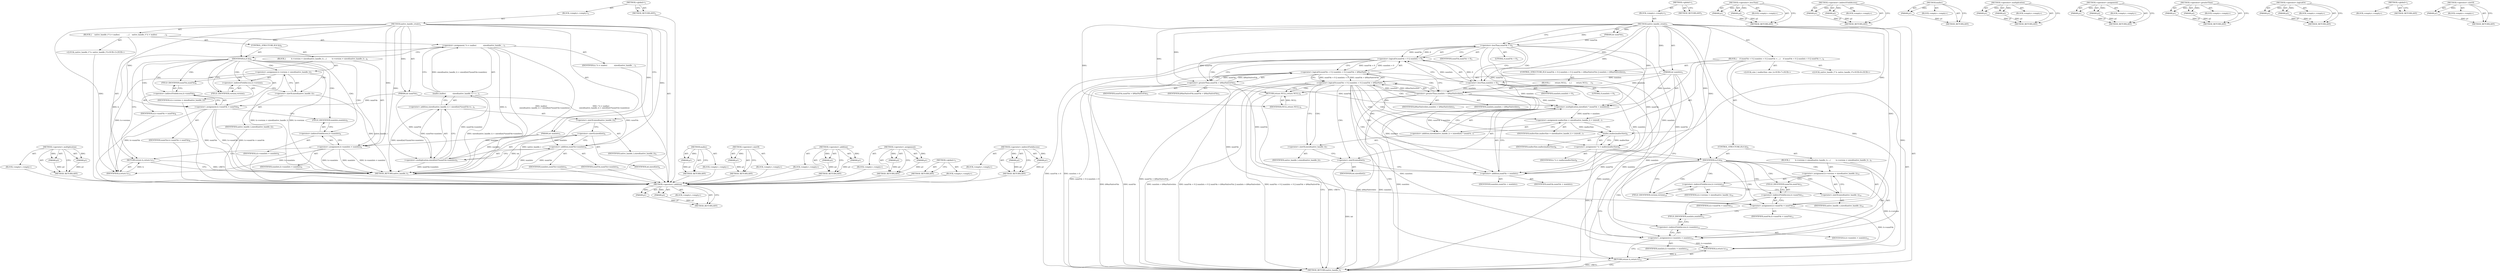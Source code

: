 digraph "&lt;operator&gt;.sizeOf" {
vulnerable_85 [label=<(METHOD,&lt;operator&gt;.multiplication)>];
vulnerable_86 [label=<(PARAM,p1)>];
vulnerable_87 [label=<(PARAM,p2)>];
vulnerable_88 [label=<(BLOCK,&lt;empty&gt;,&lt;empty&gt;)>];
vulnerable_89 [label=<(METHOD_RETURN,ANY)>];
vulnerable_6 [label=<(METHOD,&lt;global&gt;)<SUB>1</SUB>>];
vulnerable_7 [label=<(BLOCK,&lt;empty&gt;,&lt;empty&gt;)<SUB>1</SUB>>];
vulnerable_8 [label=<(METHOD,native_handle_create)<SUB>1</SUB>>];
vulnerable_9 [label=<(PARAM,int numFds)<SUB>1</SUB>>];
vulnerable_10 [label=<(PARAM,int numInts)<SUB>1</SUB>>];
vulnerable_11 [label=<(BLOCK,{
    native_handle_t* h = malloc(
            ...,{
    native_handle_t* h = malloc(
            ...)<SUB>2</SUB>>];
vulnerable_12 [label="<(LOCAL,native_handle_t* h: native_handle_t*)<SUB>3</SUB>>"];
vulnerable_13 [label=<(&lt;operator&gt;.assignment,* h = malloc(
            sizeof(native_handle_...)<SUB>3</SUB>>];
vulnerable_14 [label=<(IDENTIFIER,h,* h = malloc(
            sizeof(native_handle_...)<SUB>3</SUB>>];
vulnerable_15 [label=<(malloc,malloc(
            sizeof(native_handle_t) + s...)<SUB>3</SUB>>];
vulnerable_16 [label=<(&lt;operator&gt;.addition,sizeof(native_handle_t) + sizeof(int)*(numFds+n...)<SUB>4</SUB>>];
vulnerable_17 [label=<(&lt;operator&gt;.sizeOf,sizeof(native_handle_t))<SUB>4</SUB>>];
vulnerable_18 [label=<(IDENTIFIER,native_handle_t,sizeof(native_handle_t))<SUB>4</SUB>>];
vulnerable_19 [label=<(&lt;operator&gt;.multiplication,sizeof(int)*(numFds+numInts))<SUB>4</SUB>>];
vulnerable_20 [label=<(&lt;operator&gt;.sizeOf,sizeof(int))<SUB>4</SUB>>];
vulnerable_21 [label=<(IDENTIFIER,int,sizeof(int))<SUB>4</SUB>>];
vulnerable_22 [label=<(&lt;operator&gt;.addition,numFds+numInts)<SUB>4</SUB>>];
vulnerable_23 [label=<(IDENTIFIER,numFds,numFds+numInts)<SUB>4</SUB>>];
vulnerable_24 [label=<(IDENTIFIER,numInts,numFds+numInts)<SUB>4</SUB>>];
vulnerable_25 [label=<(CONTROL_STRUCTURE,IF,if (h))<SUB>6</SUB>>];
vulnerable_26 [label=<(IDENTIFIER,h,if (h))<SUB>6</SUB>>];
vulnerable_27 [label=<(BLOCK,{
         h-&gt;version = sizeof(native_handle_t)...,{
         h-&gt;version = sizeof(native_handle_t)...)<SUB>6</SUB>>];
vulnerable_28 [label=<(&lt;operator&gt;.assignment,h-&gt;version = sizeof(native_handle_t))<SUB>7</SUB>>];
vulnerable_29 [label=<(&lt;operator&gt;.indirectFieldAccess,h-&gt;version)<SUB>7</SUB>>];
vulnerable_30 [label=<(IDENTIFIER,h,h-&gt;version = sizeof(native_handle_t))<SUB>7</SUB>>];
vulnerable_31 [label=<(FIELD_IDENTIFIER,version,version)<SUB>7</SUB>>];
vulnerable_32 [label=<(&lt;operator&gt;.sizeOf,sizeof(native_handle_t))<SUB>7</SUB>>];
vulnerable_33 [label=<(IDENTIFIER,native_handle_t,sizeof(native_handle_t))<SUB>7</SUB>>];
vulnerable_34 [label=<(&lt;operator&gt;.assignment,h-&gt;numFds = numFds)<SUB>8</SUB>>];
vulnerable_35 [label=<(&lt;operator&gt;.indirectFieldAccess,h-&gt;numFds)<SUB>8</SUB>>];
vulnerable_36 [label=<(IDENTIFIER,h,h-&gt;numFds = numFds)<SUB>8</SUB>>];
vulnerable_37 [label=<(FIELD_IDENTIFIER,numFds,numFds)<SUB>8</SUB>>];
vulnerable_38 [label=<(IDENTIFIER,numFds,h-&gt;numFds = numFds)<SUB>8</SUB>>];
vulnerable_39 [label=<(&lt;operator&gt;.assignment,h-&gt;numInts = numInts)<SUB>9</SUB>>];
vulnerable_40 [label=<(&lt;operator&gt;.indirectFieldAccess,h-&gt;numInts)<SUB>9</SUB>>];
vulnerable_41 [label=<(IDENTIFIER,h,h-&gt;numInts = numInts)<SUB>9</SUB>>];
vulnerable_42 [label=<(FIELD_IDENTIFIER,numInts,numInts)<SUB>9</SUB>>];
vulnerable_43 [label=<(IDENTIFIER,numInts,h-&gt;numInts = numInts)<SUB>9</SUB>>];
vulnerable_44 [label=<(RETURN,return h;,return h;)<SUB>11</SUB>>];
vulnerable_45 [label=<(IDENTIFIER,h,return h;)<SUB>11</SUB>>];
vulnerable_46 [label=<(METHOD_RETURN,native_handle_t)<SUB>1</SUB>>];
vulnerable_48 [label=<(METHOD_RETURN,ANY)<SUB>1</SUB>>];
vulnerable_72 [label=<(METHOD,malloc)>];
vulnerable_73 [label=<(PARAM,p1)>];
vulnerable_74 [label=<(BLOCK,&lt;empty&gt;,&lt;empty&gt;)>];
vulnerable_75 [label=<(METHOD_RETURN,ANY)>];
vulnerable_81 [label=<(METHOD,&lt;operator&gt;.sizeOf)>];
vulnerable_82 [label=<(PARAM,p1)>];
vulnerable_83 [label=<(BLOCK,&lt;empty&gt;,&lt;empty&gt;)>];
vulnerable_84 [label=<(METHOD_RETURN,ANY)>];
vulnerable_76 [label=<(METHOD,&lt;operator&gt;.addition)>];
vulnerable_77 [label=<(PARAM,p1)>];
vulnerable_78 [label=<(PARAM,p2)>];
vulnerable_79 [label=<(BLOCK,&lt;empty&gt;,&lt;empty&gt;)>];
vulnerable_80 [label=<(METHOD_RETURN,ANY)>];
vulnerable_67 [label=<(METHOD,&lt;operator&gt;.assignment)>];
vulnerable_68 [label=<(PARAM,p1)>];
vulnerable_69 [label=<(PARAM,p2)>];
vulnerable_70 [label=<(BLOCK,&lt;empty&gt;,&lt;empty&gt;)>];
vulnerable_71 [label=<(METHOD_RETURN,ANY)>];
vulnerable_61 [label=<(METHOD,&lt;global&gt;)<SUB>1</SUB>>];
vulnerable_62 [label=<(BLOCK,&lt;empty&gt;,&lt;empty&gt;)>];
vulnerable_63 [label=<(METHOD_RETURN,ANY)>];
vulnerable_90 [label=<(METHOD,&lt;operator&gt;.indirectFieldAccess)>];
vulnerable_91 [label=<(PARAM,p1)>];
vulnerable_92 [label=<(PARAM,p2)>];
vulnerable_93 [label=<(BLOCK,&lt;empty&gt;,&lt;empty&gt;)>];
vulnerable_94 [label=<(METHOD_RETURN,ANY)>];
fixed_112 [label=<(METHOD,&lt;operator&gt;.addition)>];
fixed_113 [label=<(PARAM,p1)>];
fixed_114 [label=<(PARAM,p2)>];
fixed_115 [label=<(BLOCK,&lt;empty&gt;,&lt;empty&gt;)>];
fixed_116 [label=<(METHOD_RETURN,ANY)>];
fixed_6 [label=<(METHOD,&lt;global&gt;)<SUB>1</SUB>>];
fixed_7 [label=<(BLOCK,&lt;empty&gt;,&lt;empty&gt;)<SUB>1</SUB>>];
fixed_8 [label=<(METHOD,native_handle_create)<SUB>1</SUB>>];
fixed_9 [label=<(PARAM,int numFds)<SUB>1</SUB>>];
fixed_10 [label=<(PARAM,int numInts)<SUB>1</SUB>>];
fixed_11 [label=<(BLOCK,{
    if (numFds &lt; 0 || numInts &lt; 0 || numFds &gt;...,{
    if (numFds &lt; 0 || numInts &lt; 0 || numFds &gt;...)<SUB>2</SUB>>];
fixed_12 [label=<(CONTROL_STRUCTURE,IF,if (numFds &lt; 0 || numInts &lt; 0 || numFds &gt; kMaxNativeFds || numInts &gt; kMaxNativeInts))<SUB>3</SUB>>];
fixed_13 [label=<(&lt;operator&gt;.logicalOr,numFds &lt; 0 || numInts &lt; 0 || numFds &gt; kMaxNativ...)<SUB>3</SUB>>];
fixed_14 [label=<(&lt;operator&gt;.logicalOr,numFds &lt; 0 || numInts &lt; 0 || numFds &gt; kMaxNativ...)<SUB>3</SUB>>];
fixed_15 [label=<(&lt;operator&gt;.logicalOr,numFds &lt; 0 || numInts &lt; 0)<SUB>3</SUB>>];
fixed_16 [label=<(&lt;operator&gt;.lessThan,numFds &lt; 0)<SUB>3</SUB>>];
fixed_17 [label=<(IDENTIFIER,numFds,numFds &lt; 0)<SUB>3</SUB>>];
fixed_18 [label=<(LITERAL,0,numFds &lt; 0)<SUB>3</SUB>>];
fixed_19 [label=<(&lt;operator&gt;.lessThan,numInts &lt; 0)<SUB>3</SUB>>];
fixed_20 [label=<(IDENTIFIER,numInts,numInts &lt; 0)<SUB>3</SUB>>];
fixed_21 [label=<(LITERAL,0,numInts &lt; 0)<SUB>3</SUB>>];
fixed_22 [label=<(&lt;operator&gt;.greaterThan,numFds &gt; kMaxNativeFds)<SUB>3</SUB>>];
fixed_23 [label=<(IDENTIFIER,numFds,numFds &gt; kMaxNativeFds)<SUB>3</SUB>>];
fixed_24 [label=<(IDENTIFIER,kMaxNativeFds,numFds &gt; kMaxNativeFds)<SUB>3</SUB>>];
fixed_25 [label=<(&lt;operator&gt;.greaterThan,numInts &gt; kMaxNativeInts)<SUB>3</SUB>>];
fixed_26 [label=<(IDENTIFIER,numInts,numInts &gt; kMaxNativeInts)<SUB>3</SUB>>];
fixed_27 [label=<(IDENTIFIER,kMaxNativeInts,numInts &gt; kMaxNativeInts)<SUB>3</SUB>>];
fixed_28 [label=<(BLOCK,{
        return NULL;
    },{
        return NULL;
    })<SUB>3</SUB>>];
fixed_29 [label=<(RETURN,return NULL;,return NULL;)<SUB>4</SUB>>];
fixed_30 [label=<(IDENTIFIER,NULL,return NULL;)<SUB>4</SUB>>];
fixed_31 [label="<(LOCAL,size_t mallocSize: size_t)<SUB>7</SUB>>"];
fixed_32 [label=<(&lt;operator&gt;.assignment,mallocSize = sizeof(native_handle_t) + (sizeof(...)<SUB>7</SUB>>];
fixed_33 [label=<(IDENTIFIER,mallocSize,mallocSize = sizeof(native_handle_t) + (sizeof(...)<SUB>7</SUB>>];
fixed_34 [label=<(&lt;operator&gt;.addition,sizeof(native_handle_t) + (sizeof(int) * (numFd...)<SUB>7</SUB>>];
fixed_35 [label=<(&lt;operator&gt;.sizeOf,sizeof(native_handle_t))<SUB>7</SUB>>];
fixed_36 [label=<(IDENTIFIER,native_handle_t,sizeof(native_handle_t))<SUB>7</SUB>>];
fixed_37 [label=<(&lt;operator&gt;.multiplication,sizeof(int) * (numFds + numInts))<SUB>7</SUB>>];
fixed_38 [label=<(&lt;operator&gt;.sizeOf,sizeof(int))<SUB>7</SUB>>];
fixed_39 [label=<(IDENTIFIER,int,sizeof(int))<SUB>7</SUB>>];
fixed_40 [label=<(&lt;operator&gt;.addition,numFds + numInts)<SUB>7</SUB>>];
fixed_41 [label=<(IDENTIFIER,numFds,numFds + numInts)<SUB>7</SUB>>];
fixed_42 [label=<(IDENTIFIER,numInts,numFds + numInts)<SUB>7</SUB>>];
fixed_43 [label="<(LOCAL,native_handle_t* h: native_handle_t*)<SUB>8</SUB>>"];
fixed_44 [label=<(&lt;operator&gt;.assignment,* h = malloc(mallocSize))<SUB>8</SUB>>];
fixed_45 [label=<(IDENTIFIER,h,* h = malloc(mallocSize))<SUB>8</SUB>>];
fixed_46 [label=<(malloc,malloc(mallocSize))<SUB>8</SUB>>];
fixed_47 [label=<(IDENTIFIER,mallocSize,malloc(mallocSize))<SUB>8</SUB>>];
fixed_48 [label=<(CONTROL_STRUCTURE,IF,if (h))<SUB>9</SUB>>];
fixed_49 [label=<(IDENTIFIER,h,if (h))<SUB>9</SUB>>];
fixed_50 [label=<(BLOCK,{
         h-&gt;version = sizeof(native_handle_t)...,{
         h-&gt;version = sizeof(native_handle_t)...)<SUB>9</SUB>>];
fixed_51 [label=<(&lt;operator&gt;.assignment,h-&gt;version = sizeof(native_handle_t))<SUB>10</SUB>>];
fixed_52 [label=<(&lt;operator&gt;.indirectFieldAccess,h-&gt;version)<SUB>10</SUB>>];
fixed_53 [label=<(IDENTIFIER,h,h-&gt;version = sizeof(native_handle_t))<SUB>10</SUB>>];
fixed_54 [label=<(FIELD_IDENTIFIER,version,version)<SUB>10</SUB>>];
fixed_55 [label=<(&lt;operator&gt;.sizeOf,sizeof(native_handle_t))<SUB>10</SUB>>];
fixed_56 [label=<(IDENTIFIER,native_handle_t,sizeof(native_handle_t))<SUB>10</SUB>>];
fixed_57 [label=<(&lt;operator&gt;.assignment,h-&gt;numFds = numFds)<SUB>11</SUB>>];
fixed_58 [label=<(&lt;operator&gt;.indirectFieldAccess,h-&gt;numFds)<SUB>11</SUB>>];
fixed_59 [label=<(IDENTIFIER,h,h-&gt;numFds = numFds)<SUB>11</SUB>>];
fixed_60 [label=<(FIELD_IDENTIFIER,numFds,numFds)<SUB>11</SUB>>];
fixed_61 [label=<(IDENTIFIER,numFds,h-&gt;numFds = numFds)<SUB>11</SUB>>];
fixed_62 [label=<(&lt;operator&gt;.assignment,h-&gt;numInts = numInts)<SUB>12</SUB>>];
fixed_63 [label=<(&lt;operator&gt;.indirectFieldAccess,h-&gt;numInts)<SUB>12</SUB>>];
fixed_64 [label=<(IDENTIFIER,h,h-&gt;numInts = numInts)<SUB>12</SUB>>];
fixed_65 [label=<(FIELD_IDENTIFIER,numInts,numInts)<SUB>12</SUB>>];
fixed_66 [label=<(IDENTIFIER,numInts,h-&gt;numInts = numInts)<SUB>12</SUB>>];
fixed_67 [label=<(RETURN,return h;,return h;)<SUB>14</SUB>>];
fixed_68 [label=<(IDENTIFIER,h,return h;)<SUB>14</SUB>>];
fixed_69 [label=<(METHOD_RETURN,native_handle_t)<SUB>1</SUB>>];
fixed_71 [label=<(METHOD_RETURN,ANY)<SUB>1</SUB>>];
fixed_97 [label=<(METHOD,&lt;operator&gt;.lessThan)>];
fixed_98 [label=<(PARAM,p1)>];
fixed_99 [label=<(PARAM,p2)>];
fixed_100 [label=<(BLOCK,&lt;empty&gt;,&lt;empty&gt;)>];
fixed_101 [label=<(METHOD_RETURN,ANY)>];
fixed_130 [label=<(METHOD,&lt;operator&gt;.indirectFieldAccess)>];
fixed_131 [label=<(PARAM,p1)>];
fixed_132 [label=<(PARAM,p2)>];
fixed_133 [label=<(BLOCK,&lt;empty&gt;,&lt;empty&gt;)>];
fixed_134 [label=<(METHOD_RETURN,ANY)>];
fixed_126 [label=<(METHOD,malloc)>];
fixed_127 [label=<(PARAM,p1)>];
fixed_128 [label=<(BLOCK,&lt;empty&gt;,&lt;empty&gt;)>];
fixed_129 [label=<(METHOD_RETURN,ANY)>];
fixed_121 [label=<(METHOD,&lt;operator&gt;.multiplication)>];
fixed_122 [label=<(PARAM,p1)>];
fixed_123 [label=<(PARAM,p2)>];
fixed_124 [label=<(BLOCK,&lt;empty&gt;,&lt;empty&gt;)>];
fixed_125 [label=<(METHOD_RETURN,ANY)>];
fixed_107 [label=<(METHOD,&lt;operator&gt;.assignment)>];
fixed_108 [label=<(PARAM,p1)>];
fixed_109 [label=<(PARAM,p2)>];
fixed_110 [label=<(BLOCK,&lt;empty&gt;,&lt;empty&gt;)>];
fixed_111 [label=<(METHOD_RETURN,ANY)>];
fixed_102 [label=<(METHOD,&lt;operator&gt;.greaterThan)>];
fixed_103 [label=<(PARAM,p1)>];
fixed_104 [label=<(PARAM,p2)>];
fixed_105 [label=<(BLOCK,&lt;empty&gt;,&lt;empty&gt;)>];
fixed_106 [label=<(METHOD_RETURN,ANY)>];
fixed_92 [label=<(METHOD,&lt;operator&gt;.logicalOr)>];
fixed_93 [label=<(PARAM,p1)>];
fixed_94 [label=<(PARAM,p2)>];
fixed_95 [label=<(BLOCK,&lt;empty&gt;,&lt;empty&gt;)>];
fixed_96 [label=<(METHOD_RETURN,ANY)>];
fixed_86 [label=<(METHOD,&lt;global&gt;)<SUB>1</SUB>>];
fixed_87 [label=<(BLOCK,&lt;empty&gt;,&lt;empty&gt;)>];
fixed_88 [label=<(METHOD_RETURN,ANY)>];
fixed_117 [label=<(METHOD,&lt;operator&gt;.sizeOf)>];
fixed_118 [label=<(PARAM,p1)>];
fixed_119 [label=<(BLOCK,&lt;empty&gt;,&lt;empty&gt;)>];
fixed_120 [label=<(METHOD_RETURN,ANY)>];
vulnerable_85 -> vulnerable_86  [key=0, label="AST: "];
vulnerable_85 -> vulnerable_86  [key=1, label="DDG: "];
vulnerable_85 -> vulnerable_88  [key=0, label="AST: "];
vulnerable_85 -> vulnerable_87  [key=0, label="AST: "];
vulnerable_85 -> vulnerable_87  [key=1, label="DDG: "];
vulnerable_85 -> vulnerable_89  [key=0, label="AST: "];
vulnerable_85 -> vulnerable_89  [key=1, label="CFG: "];
vulnerable_86 -> vulnerable_89  [key=0, label="DDG: p1"];
vulnerable_87 -> vulnerable_89  [key=0, label="DDG: p2"];
vulnerable_88 -> fixed_112  [key=0];
vulnerable_89 -> fixed_112  [key=0];
vulnerable_6 -> vulnerable_7  [key=0, label="AST: "];
vulnerable_6 -> vulnerable_48  [key=0, label="AST: "];
vulnerable_6 -> vulnerable_48  [key=1, label="CFG: "];
vulnerable_7 -> vulnerable_8  [key=0, label="AST: "];
vulnerable_8 -> vulnerable_9  [key=0, label="AST: "];
vulnerable_8 -> vulnerable_9  [key=1, label="DDG: "];
vulnerable_8 -> vulnerable_10  [key=0, label="AST: "];
vulnerable_8 -> vulnerable_10  [key=1, label="DDG: "];
vulnerable_8 -> vulnerable_11  [key=0, label="AST: "];
vulnerable_8 -> vulnerable_46  [key=0, label="AST: "];
vulnerable_8 -> vulnerable_17  [key=0, label="CFG: "];
vulnerable_8 -> vulnerable_26  [key=0, label="DDG: "];
vulnerable_8 -> vulnerable_45  [key=0, label="DDG: "];
vulnerable_8 -> vulnerable_34  [key=0, label="DDG: "];
vulnerable_8 -> vulnerable_39  [key=0, label="DDG: "];
vulnerable_8 -> vulnerable_19  [key=0, label="DDG: "];
vulnerable_8 -> vulnerable_22  [key=0, label="DDG: "];
vulnerable_9 -> vulnerable_34  [key=0, label="DDG: numFds"];
vulnerable_9 -> vulnerable_19  [key=0, label="DDG: numFds"];
vulnerable_9 -> vulnerable_22  [key=0, label="DDG: numFds"];
vulnerable_10 -> vulnerable_39  [key=0, label="DDG: numInts"];
vulnerable_10 -> vulnerable_19  [key=0, label="DDG: numInts"];
vulnerable_10 -> vulnerable_22  [key=0, label="DDG: numInts"];
vulnerable_11 -> vulnerable_12  [key=0, label="AST: "];
vulnerable_11 -> vulnerable_13  [key=0, label="AST: "];
vulnerable_11 -> vulnerable_25  [key=0, label="AST: "];
vulnerable_11 -> vulnerable_44  [key=0, label="AST: "];
vulnerable_12 -> fixed_112  [key=0];
vulnerable_13 -> vulnerable_14  [key=0, label="AST: "];
vulnerable_13 -> vulnerable_15  [key=0, label="AST: "];
vulnerable_13 -> vulnerable_26  [key=0, label="CFG: "];
vulnerable_13 -> vulnerable_46  [key=0, label="DDG: h"];
vulnerable_13 -> vulnerable_46  [key=1, label="DDG: malloc(
            sizeof(native_handle_t) + sizeof(int)*(numFds+numInts))"];
vulnerable_13 -> vulnerable_46  [key=2, label="DDG: * h = malloc(
            sizeof(native_handle_t) + sizeof(int)*(numFds+numInts))"];
vulnerable_13 -> vulnerable_45  [key=0, label="DDG: h"];
vulnerable_14 -> fixed_112  [key=0];
vulnerable_15 -> vulnerable_16  [key=0, label="AST: "];
vulnerable_15 -> vulnerable_13  [key=0, label="CFG: "];
vulnerable_15 -> vulnerable_13  [key=1, label="DDG: sizeof(native_handle_t) + sizeof(int)*(numFds+numInts)"];
vulnerable_15 -> vulnerable_46  [key=0, label="DDG: sizeof(native_handle_t) + sizeof(int)*(numFds+numInts)"];
vulnerable_16 -> vulnerable_17  [key=0, label="AST: "];
vulnerable_16 -> vulnerable_19  [key=0, label="AST: "];
vulnerable_16 -> vulnerable_15  [key=0, label="CFG: "];
vulnerable_16 -> vulnerable_46  [key=0, label="DDG: sizeof(int)*(numFds+numInts)"];
vulnerable_17 -> vulnerable_18  [key=0, label="AST: "];
vulnerable_17 -> vulnerable_20  [key=0, label="CFG: "];
vulnerable_17 -> vulnerable_46  [key=0, label="DDG: native_handle_t"];
vulnerable_18 -> fixed_112  [key=0];
vulnerable_19 -> vulnerable_20  [key=0, label="AST: "];
vulnerable_19 -> vulnerable_22  [key=0, label="AST: "];
vulnerable_19 -> vulnerable_16  [key=0, label="CFG: "];
vulnerable_19 -> vulnerable_16  [key=1, label="DDG: numFds+numInts"];
vulnerable_19 -> vulnerable_46  [key=0, label="DDG: numFds+numInts"];
vulnerable_19 -> vulnerable_15  [key=0, label="DDG: numFds+numInts"];
vulnerable_20 -> vulnerable_21  [key=0, label="AST: "];
vulnerable_20 -> vulnerable_22  [key=0, label="CFG: "];
vulnerable_20 -> vulnerable_46  [key=0, label="DDG: int"];
vulnerable_21 -> fixed_112  [key=0];
vulnerable_22 -> vulnerable_23  [key=0, label="AST: "];
vulnerable_22 -> vulnerable_24  [key=0, label="AST: "];
vulnerable_22 -> vulnerable_19  [key=0, label="CFG: "];
vulnerable_22 -> vulnerable_46  [key=0, label="DDG: numFds"];
vulnerable_22 -> vulnerable_46  [key=1, label="DDG: numInts"];
vulnerable_23 -> fixed_112  [key=0];
vulnerable_24 -> fixed_112  [key=0];
vulnerable_25 -> vulnerable_26  [key=0, label="AST: "];
vulnerable_25 -> vulnerable_27  [key=0, label="AST: "];
vulnerable_26 -> vulnerable_31  [key=0, label="CFG: "];
vulnerable_26 -> vulnerable_31  [key=1, label="CDG: "];
vulnerable_26 -> vulnerable_44  [key=0, label="CFG: "];
vulnerable_26 -> vulnerable_40  [key=0, label="CDG: "];
vulnerable_26 -> vulnerable_29  [key=0, label="CDG: "];
vulnerable_26 -> vulnerable_34  [key=0, label="CDG: "];
vulnerable_26 -> vulnerable_32  [key=0, label="CDG: "];
vulnerable_26 -> vulnerable_42  [key=0, label="CDG: "];
vulnerable_26 -> vulnerable_28  [key=0, label="CDG: "];
vulnerable_26 -> vulnerable_35  [key=0, label="CDG: "];
vulnerable_26 -> vulnerable_37  [key=0, label="CDG: "];
vulnerable_26 -> vulnerable_39  [key=0, label="CDG: "];
vulnerable_27 -> vulnerable_28  [key=0, label="AST: "];
vulnerable_27 -> vulnerable_34  [key=0, label="AST: "];
vulnerable_27 -> vulnerable_39  [key=0, label="AST: "];
vulnerable_28 -> vulnerable_29  [key=0, label="AST: "];
vulnerable_28 -> vulnerable_32  [key=0, label="AST: "];
vulnerable_28 -> vulnerable_37  [key=0, label="CFG: "];
vulnerable_28 -> vulnerable_46  [key=0, label="DDG: h-&gt;version"];
vulnerable_28 -> vulnerable_46  [key=1, label="DDG: h-&gt;version = sizeof(native_handle_t)"];
vulnerable_28 -> vulnerable_45  [key=0, label="DDG: h-&gt;version"];
vulnerable_29 -> vulnerable_30  [key=0, label="AST: "];
vulnerable_29 -> vulnerable_31  [key=0, label="AST: "];
vulnerable_29 -> vulnerable_32  [key=0, label="CFG: "];
vulnerable_30 -> fixed_112  [key=0];
vulnerable_31 -> vulnerable_29  [key=0, label="CFG: "];
vulnerable_32 -> vulnerable_33  [key=0, label="AST: "];
vulnerable_32 -> vulnerable_28  [key=0, label="CFG: "];
vulnerable_32 -> vulnerable_46  [key=0, label="DDG: native_handle_t"];
vulnerable_33 -> fixed_112  [key=0];
vulnerable_34 -> vulnerable_35  [key=0, label="AST: "];
vulnerable_34 -> vulnerable_38  [key=0, label="AST: "];
vulnerable_34 -> vulnerable_42  [key=0, label="CFG: "];
vulnerable_34 -> vulnerable_46  [key=0, label="DDG: h-&gt;numFds"];
vulnerable_34 -> vulnerable_46  [key=1, label="DDG: numFds"];
vulnerable_34 -> vulnerable_46  [key=2, label="DDG: h-&gt;numFds = numFds"];
vulnerable_34 -> vulnerable_45  [key=0, label="DDG: h-&gt;numFds"];
vulnerable_35 -> vulnerable_36  [key=0, label="AST: "];
vulnerable_35 -> vulnerable_37  [key=0, label="AST: "];
vulnerable_35 -> vulnerable_34  [key=0, label="CFG: "];
vulnerable_36 -> fixed_112  [key=0];
vulnerable_37 -> vulnerable_35  [key=0, label="CFG: "];
vulnerable_38 -> fixed_112  [key=0];
vulnerable_39 -> vulnerable_40  [key=0, label="AST: "];
vulnerable_39 -> vulnerable_43  [key=0, label="AST: "];
vulnerable_39 -> vulnerable_44  [key=0, label="CFG: "];
vulnerable_39 -> vulnerable_46  [key=0, label="DDG: h-&gt;numInts"];
vulnerable_39 -> vulnerable_46  [key=1, label="DDG: numInts"];
vulnerable_39 -> vulnerable_46  [key=2, label="DDG: h-&gt;numInts = numInts"];
vulnerable_39 -> vulnerable_45  [key=0, label="DDG: h-&gt;numInts"];
vulnerable_40 -> vulnerable_41  [key=0, label="AST: "];
vulnerable_40 -> vulnerable_42  [key=0, label="AST: "];
vulnerable_40 -> vulnerable_39  [key=0, label="CFG: "];
vulnerable_41 -> fixed_112  [key=0];
vulnerable_42 -> vulnerable_40  [key=0, label="CFG: "];
vulnerable_43 -> fixed_112  [key=0];
vulnerable_44 -> vulnerable_45  [key=0, label="AST: "];
vulnerable_44 -> vulnerable_46  [key=0, label="CFG: "];
vulnerable_44 -> vulnerable_46  [key=1, label="DDG: &lt;RET&gt;"];
vulnerable_45 -> vulnerable_44  [key=0, label="DDG: h"];
vulnerable_46 -> fixed_112  [key=0];
vulnerable_48 -> fixed_112  [key=0];
vulnerable_72 -> vulnerable_73  [key=0, label="AST: "];
vulnerable_72 -> vulnerable_73  [key=1, label="DDG: "];
vulnerable_72 -> vulnerable_74  [key=0, label="AST: "];
vulnerable_72 -> vulnerable_75  [key=0, label="AST: "];
vulnerable_72 -> vulnerable_75  [key=1, label="CFG: "];
vulnerable_73 -> vulnerable_75  [key=0, label="DDG: p1"];
vulnerable_74 -> fixed_112  [key=0];
vulnerable_75 -> fixed_112  [key=0];
vulnerable_81 -> vulnerable_82  [key=0, label="AST: "];
vulnerable_81 -> vulnerable_82  [key=1, label="DDG: "];
vulnerable_81 -> vulnerable_83  [key=0, label="AST: "];
vulnerable_81 -> vulnerable_84  [key=0, label="AST: "];
vulnerable_81 -> vulnerable_84  [key=1, label="CFG: "];
vulnerable_82 -> vulnerable_84  [key=0, label="DDG: p1"];
vulnerable_83 -> fixed_112  [key=0];
vulnerable_84 -> fixed_112  [key=0];
vulnerable_76 -> vulnerable_77  [key=0, label="AST: "];
vulnerable_76 -> vulnerable_77  [key=1, label="DDG: "];
vulnerable_76 -> vulnerable_79  [key=0, label="AST: "];
vulnerable_76 -> vulnerable_78  [key=0, label="AST: "];
vulnerable_76 -> vulnerable_78  [key=1, label="DDG: "];
vulnerable_76 -> vulnerable_80  [key=0, label="AST: "];
vulnerable_76 -> vulnerable_80  [key=1, label="CFG: "];
vulnerable_77 -> vulnerable_80  [key=0, label="DDG: p1"];
vulnerable_78 -> vulnerable_80  [key=0, label="DDG: p2"];
vulnerable_79 -> fixed_112  [key=0];
vulnerable_80 -> fixed_112  [key=0];
vulnerable_67 -> vulnerable_68  [key=0, label="AST: "];
vulnerable_67 -> vulnerable_68  [key=1, label="DDG: "];
vulnerable_67 -> vulnerable_70  [key=0, label="AST: "];
vulnerable_67 -> vulnerable_69  [key=0, label="AST: "];
vulnerable_67 -> vulnerable_69  [key=1, label="DDG: "];
vulnerable_67 -> vulnerable_71  [key=0, label="AST: "];
vulnerable_67 -> vulnerable_71  [key=1, label="CFG: "];
vulnerable_68 -> vulnerable_71  [key=0, label="DDG: p1"];
vulnerable_69 -> vulnerable_71  [key=0, label="DDG: p2"];
vulnerable_70 -> fixed_112  [key=0];
vulnerable_71 -> fixed_112  [key=0];
vulnerable_61 -> vulnerable_62  [key=0, label="AST: "];
vulnerable_61 -> vulnerable_63  [key=0, label="AST: "];
vulnerable_61 -> vulnerable_63  [key=1, label="CFG: "];
vulnerable_62 -> fixed_112  [key=0];
vulnerable_63 -> fixed_112  [key=0];
vulnerable_90 -> vulnerable_91  [key=0, label="AST: "];
vulnerable_90 -> vulnerable_91  [key=1, label="DDG: "];
vulnerable_90 -> vulnerable_93  [key=0, label="AST: "];
vulnerable_90 -> vulnerable_92  [key=0, label="AST: "];
vulnerable_90 -> vulnerable_92  [key=1, label="DDG: "];
vulnerable_90 -> vulnerable_94  [key=0, label="AST: "];
vulnerable_90 -> vulnerable_94  [key=1, label="CFG: "];
vulnerable_91 -> vulnerable_94  [key=0, label="DDG: p1"];
vulnerable_92 -> vulnerable_94  [key=0, label="DDG: p2"];
vulnerable_93 -> fixed_112  [key=0];
vulnerable_94 -> fixed_112  [key=0];
fixed_112 -> fixed_113  [key=0, label="AST: "];
fixed_112 -> fixed_113  [key=1, label="DDG: "];
fixed_112 -> fixed_115  [key=0, label="AST: "];
fixed_112 -> fixed_114  [key=0, label="AST: "];
fixed_112 -> fixed_114  [key=1, label="DDG: "];
fixed_112 -> fixed_116  [key=0, label="AST: "];
fixed_112 -> fixed_116  [key=1, label="CFG: "];
fixed_113 -> fixed_116  [key=0, label="DDG: p1"];
fixed_114 -> fixed_116  [key=0, label="DDG: p2"];
fixed_6 -> fixed_7  [key=0, label="AST: "];
fixed_6 -> fixed_71  [key=0, label="AST: "];
fixed_6 -> fixed_71  [key=1, label="CFG: "];
fixed_7 -> fixed_8  [key=0, label="AST: "];
fixed_8 -> fixed_9  [key=0, label="AST: "];
fixed_8 -> fixed_9  [key=1, label="DDG: "];
fixed_8 -> fixed_10  [key=0, label="AST: "];
fixed_8 -> fixed_10  [key=1, label="DDG: "];
fixed_8 -> fixed_11  [key=0, label="AST: "];
fixed_8 -> fixed_69  [key=0, label="AST: "];
fixed_8 -> fixed_16  [key=0, label="CFG: "];
fixed_8 -> fixed_16  [key=1, label="DDG: "];
fixed_8 -> fixed_49  [key=0, label="DDG: "];
fixed_8 -> fixed_68  [key=0, label="DDG: "];
fixed_8 -> fixed_29  [key=0, label="DDG: "];
fixed_8 -> fixed_46  [key=0, label="DDG: "];
fixed_8 -> fixed_57  [key=0, label="DDG: "];
fixed_8 -> fixed_62  [key=0, label="DDG: "];
fixed_8 -> fixed_25  [key=0, label="DDG: "];
fixed_8 -> fixed_30  [key=0, label="DDG: "];
fixed_8 -> fixed_37  [key=0, label="DDG: "];
fixed_8 -> fixed_22  [key=0, label="DDG: "];
fixed_8 -> fixed_40  [key=0, label="DDG: "];
fixed_8 -> fixed_19  [key=0, label="DDG: "];
fixed_9 -> fixed_16  [key=0, label="DDG: numFds"];
fixed_10 -> fixed_69  [key=0, label="DDG: numInts"];
fixed_10 -> fixed_62  [key=0, label="DDG: numInts"];
fixed_10 -> fixed_25  [key=0, label="DDG: numInts"];
fixed_10 -> fixed_37  [key=0, label="DDG: numInts"];
fixed_10 -> fixed_40  [key=0, label="DDG: numInts"];
fixed_10 -> fixed_19  [key=0, label="DDG: numInts"];
fixed_11 -> fixed_12  [key=0, label="AST: "];
fixed_11 -> fixed_31  [key=0, label="AST: "];
fixed_11 -> fixed_32  [key=0, label="AST: "];
fixed_11 -> fixed_43  [key=0, label="AST: "];
fixed_11 -> fixed_44  [key=0, label="AST: "];
fixed_11 -> fixed_48  [key=0, label="AST: "];
fixed_11 -> fixed_67  [key=0, label="AST: "];
fixed_12 -> fixed_13  [key=0, label="AST: "];
fixed_12 -> fixed_28  [key=0, label="AST: "];
fixed_13 -> fixed_14  [key=0, label="AST: "];
fixed_13 -> fixed_25  [key=0, label="AST: "];
fixed_13 -> fixed_29  [key=0, label="CFG: "];
fixed_13 -> fixed_29  [key=1, label="CDG: "];
fixed_13 -> fixed_35  [key=0, label="CFG: "];
fixed_13 -> fixed_35  [key=1, label="CDG: "];
fixed_13 -> fixed_69  [key=0, label="DDG: numFds &lt; 0 || numInts &lt; 0 || numFds &gt; kMaxNativeFds"];
fixed_13 -> fixed_69  [key=1, label="DDG: numInts &gt; kMaxNativeInts"];
fixed_13 -> fixed_69  [key=2, label="DDG: numFds &lt; 0 || numInts &lt; 0 || numFds &gt; kMaxNativeFds || numInts &gt; kMaxNativeInts"];
fixed_13 -> fixed_34  [key=0, label="CDG: "];
fixed_13 -> fixed_32  [key=0, label="CDG: "];
fixed_13 -> fixed_49  [key=0, label="CDG: "];
fixed_13 -> fixed_37  [key=0, label="CDG: "];
fixed_13 -> fixed_46  [key=0, label="CDG: "];
fixed_13 -> fixed_38  [key=0, label="CDG: "];
fixed_13 -> fixed_67  [key=0, label="CDG: "];
fixed_13 -> fixed_40  [key=0, label="CDG: "];
fixed_13 -> fixed_44  [key=0, label="CDG: "];
fixed_14 -> fixed_15  [key=0, label="AST: "];
fixed_14 -> fixed_22  [key=0, label="AST: "];
fixed_14 -> fixed_13  [key=0, label="CFG: "];
fixed_14 -> fixed_13  [key=1, label="DDG: numFds &lt; 0 || numInts &lt; 0"];
fixed_14 -> fixed_13  [key=2, label="DDG: numFds &gt; kMaxNativeFds"];
fixed_14 -> fixed_25  [key=0, label="CFG: "];
fixed_14 -> fixed_25  [key=1, label="CDG: "];
fixed_14 -> fixed_69  [key=0, label="DDG: numFds &lt; 0 || numInts &lt; 0"];
fixed_14 -> fixed_69  [key=1, label="DDG: numFds &gt; kMaxNativeFds"];
fixed_15 -> fixed_16  [key=0, label="AST: "];
fixed_15 -> fixed_19  [key=0, label="AST: "];
fixed_15 -> fixed_14  [key=0, label="CFG: "];
fixed_15 -> fixed_14  [key=1, label="DDG: numFds &lt; 0"];
fixed_15 -> fixed_14  [key=2, label="DDG: numInts &lt; 0"];
fixed_15 -> fixed_22  [key=0, label="CFG: "];
fixed_15 -> fixed_22  [key=1, label="CDG: "];
fixed_15 -> fixed_69  [key=0, label="DDG: numFds &lt; 0"];
fixed_15 -> fixed_69  [key=1, label="DDG: numInts &lt; 0"];
fixed_16 -> fixed_17  [key=0, label="AST: "];
fixed_16 -> fixed_18  [key=0, label="AST: "];
fixed_16 -> fixed_15  [key=0, label="CFG: "];
fixed_16 -> fixed_15  [key=1, label="DDG: numFds"];
fixed_16 -> fixed_15  [key=2, label="DDG: 0"];
fixed_16 -> fixed_19  [key=0, label="CFG: "];
fixed_16 -> fixed_19  [key=1, label="CDG: "];
fixed_16 -> fixed_69  [key=0, label="DDG: numFds"];
fixed_16 -> fixed_57  [key=0, label="DDG: numFds"];
fixed_16 -> fixed_37  [key=0, label="DDG: numFds"];
fixed_16 -> fixed_22  [key=0, label="DDG: numFds"];
fixed_16 -> fixed_40  [key=0, label="DDG: numFds"];
fixed_19 -> fixed_20  [key=0, label="AST: "];
fixed_19 -> fixed_21  [key=0, label="AST: "];
fixed_19 -> fixed_15  [key=0, label="CFG: "];
fixed_19 -> fixed_15  [key=1, label="DDG: numInts"];
fixed_19 -> fixed_15  [key=2, label="DDG: 0"];
fixed_19 -> fixed_69  [key=0, label="DDG: numInts"];
fixed_19 -> fixed_62  [key=0, label="DDG: numInts"];
fixed_19 -> fixed_25  [key=0, label="DDG: numInts"];
fixed_19 -> fixed_37  [key=0, label="DDG: numInts"];
fixed_19 -> fixed_40  [key=0, label="DDG: numInts"];
fixed_22 -> fixed_23  [key=0, label="AST: "];
fixed_22 -> fixed_24  [key=0, label="AST: "];
fixed_22 -> fixed_14  [key=0, label="CFG: "];
fixed_22 -> fixed_14  [key=1, label="DDG: numFds"];
fixed_22 -> fixed_14  [key=2, label="DDG: kMaxNativeFds"];
fixed_22 -> fixed_69  [key=0, label="DDG: numFds"];
fixed_22 -> fixed_69  [key=1, label="DDG: kMaxNativeFds"];
fixed_22 -> fixed_57  [key=0, label="DDG: numFds"];
fixed_22 -> fixed_37  [key=0, label="DDG: numFds"];
fixed_22 -> fixed_40  [key=0, label="DDG: numFds"];
fixed_25 -> fixed_26  [key=0, label="AST: "];
fixed_25 -> fixed_27  [key=0, label="AST: "];
fixed_25 -> fixed_13  [key=0, label="CFG: "];
fixed_25 -> fixed_13  [key=1, label="DDG: numInts"];
fixed_25 -> fixed_13  [key=2, label="DDG: kMaxNativeInts"];
fixed_25 -> fixed_69  [key=0, label="DDG: numInts"];
fixed_25 -> fixed_69  [key=1, label="DDG: kMaxNativeInts"];
fixed_25 -> fixed_62  [key=0, label="DDG: numInts"];
fixed_25 -> fixed_37  [key=0, label="DDG: numInts"];
fixed_25 -> fixed_40  [key=0, label="DDG: numInts"];
fixed_28 -> fixed_29  [key=0, label="AST: "];
fixed_29 -> fixed_30  [key=0, label="AST: "];
fixed_29 -> fixed_69  [key=0, label="CFG: "];
fixed_29 -> fixed_69  [key=1, label="DDG: &lt;RET&gt;"];
fixed_30 -> fixed_29  [key=0, label="DDG: NULL"];
fixed_32 -> fixed_33  [key=0, label="AST: "];
fixed_32 -> fixed_34  [key=0, label="AST: "];
fixed_32 -> fixed_46  [key=0, label="CFG: "];
fixed_32 -> fixed_46  [key=1, label="DDG: mallocSize"];
fixed_34 -> fixed_35  [key=0, label="AST: "];
fixed_34 -> fixed_37  [key=0, label="AST: "];
fixed_34 -> fixed_32  [key=0, label="CFG: "];
fixed_35 -> fixed_36  [key=0, label="AST: "];
fixed_35 -> fixed_38  [key=0, label="CFG: "];
fixed_37 -> fixed_38  [key=0, label="AST: "];
fixed_37 -> fixed_40  [key=0, label="AST: "];
fixed_37 -> fixed_34  [key=0, label="CFG: "];
fixed_37 -> fixed_34  [key=1, label="DDG: numFds + numInts"];
fixed_37 -> fixed_32  [key=0, label="DDG: numFds + numInts"];
fixed_38 -> fixed_39  [key=0, label="AST: "];
fixed_38 -> fixed_40  [key=0, label="CFG: "];
fixed_38 -> fixed_69  [key=0, label="DDG: int"];
fixed_40 -> fixed_41  [key=0, label="AST: "];
fixed_40 -> fixed_42  [key=0, label="AST: "];
fixed_40 -> fixed_37  [key=0, label="CFG: "];
fixed_44 -> fixed_45  [key=0, label="AST: "];
fixed_44 -> fixed_46  [key=0, label="AST: "];
fixed_44 -> fixed_49  [key=0, label="CFG: "];
fixed_44 -> fixed_68  [key=0, label="DDG: h"];
fixed_46 -> fixed_47  [key=0, label="AST: "];
fixed_46 -> fixed_44  [key=0, label="CFG: "];
fixed_46 -> fixed_44  [key=1, label="DDG: mallocSize"];
fixed_48 -> fixed_49  [key=0, label="AST: "];
fixed_48 -> fixed_50  [key=0, label="AST: "];
fixed_49 -> fixed_54  [key=0, label="CFG: "];
fixed_49 -> fixed_54  [key=1, label="CDG: "];
fixed_49 -> fixed_67  [key=0, label="CFG: "];
fixed_49 -> fixed_58  [key=0, label="CDG: "];
fixed_49 -> fixed_60  [key=0, label="CDG: "];
fixed_49 -> fixed_51  [key=0, label="CDG: "];
fixed_49 -> fixed_57  [key=0, label="CDG: "];
fixed_49 -> fixed_52  [key=0, label="CDG: "];
fixed_49 -> fixed_63  [key=0, label="CDG: "];
fixed_49 -> fixed_65  [key=0, label="CDG: "];
fixed_49 -> fixed_55  [key=0, label="CDG: "];
fixed_49 -> fixed_62  [key=0, label="CDG: "];
fixed_50 -> fixed_51  [key=0, label="AST: "];
fixed_50 -> fixed_57  [key=0, label="AST: "];
fixed_50 -> fixed_62  [key=0, label="AST: "];
fixed_51 -> fixed_52  [key=0, label="AST: "];
fixed_51 -> fixed_55  [key=0, label="AST: "];
fixed_51 -> fixed_60  [key=0, label="CFG: "];
fixed_51 -> fixed_68  [key=0, label="DDG: h-&gt;version"];
fixed_52 -> fixed_53  [key=0, label="AST: "];
fixed_52 -> fixed_54  [key=0, label="AST: "];
fixed_52 -> fixed_55  [key=0, label="CFG: "];
fixed_54 -> fixed_52  [key=0, label="CFG: "];
fixed_55 -> fixed_56  [key=0, label="AST: "];
fixed_55 -> fixed_51  [key=0, label="CFG: "];
fixed_57 -> fixed_58  [key=0, label="AST: "];
fixed_57 -> fixed_61  [key=0, label="AST: "];
fixed_57 -> fixed_65  [key=0, label="CFG: "];
fixed_57 -> fixed_68  [key=0, label="DDG: h-&gt;numFds"];
fixed_58 -> fixed_59  [key=0, label="AST: "];
fixed_58 -> fixed_60  [key=0, label="AST: "];
fixed_58 -> fixed_57  [key=0, label="CFG: "];
fixed_60 -> fixed_58  [key=0, label="CFG: "];
fixed_62 -> fixed_63  [key=0, label="AST: "];
fixed_62 -> fixed_66  [key=0, label="AST: "];
fixed_62 -> fixed_67  [key=0, label="CFG: "];
fixed_62 -> fixed_68  [key=0, label="DDG: h-&gt;numInts"];
fixed_63 -> fixed_64  [key=0, label="AST: "];
fixed_63 -> fixed_65  [key=0, label="AST: "];
fixed_63 -> fixed_62  [key=0, label="CFG: "];
fixed_65 -> fixed_63  [key=0, label="CFG: "];
fixed_67 -> fixed_68  [key=0, label="AST: "];
fixed_67 -> fixed_69  [key=0, label="CFG: "];
fixed_67 -> fixed_69  [key=1, label="DDG: &lt;RET&gt;"];
fixed_68 -> fixed_67  [key=0, label="DDG: h"];
fixed_97 -> fixed_98  [key=0, label="AST: "];
fixed_97 -> fixed_98  [key=1, label="DDG: "];
fixed_97 -> fixed_100  [key=0, label="AST: "];
fixed_97 -> fixed_99  [key=0, label="AST: "];
fixed_97 -> fixed_99  [key=1, label="DDG: "];
fixed_97 -> fixed_101  [key=0, label="AST: "];
fixed_97 -> fixed_101  [key=1, label="CFG: "];
fixed_98 -> fixed_101  [key=0, label="DDG: p1"];
fixed_99 -> fixed_101  [key=0, label="DDG: p2"];
fixed_130 -> fixed_131  [key=0, label="AST: "];
fixed_130 -> fixed_131  [key=1, label="DDG: "];
fixed_130 -> fixed_133  [key=0, label="AST: "];
fixed_130 -> fixed_132  [key=0, label="AST: "];
fixed_130 -> fixed_132  [key=1, label="DDG: "];
fixed_130 -> fixed_134  [key=0, label="AST: "];
fixed_130 -> fixed_134  [key=1, label="CFG: "];
fixed_131 -> fixed_134  [key=0, label="DDG: p1"];
fixed_132 -> fixed_134  [key=0, label="DDG: p2"];
fixed_126 -> fixed_127  [key=0, label="AST: "];
fixed_126 -> fixed_127  [key=1, label="DDG: "];
fixed_126 -> fixed_128  [key=0, label="AST: "];
fixed_126 -> fixed_129  [key=0, label="AST: "];
fixed_126 -> fixed_129  [key=1, label="CFG: "];
fixed_127 -> fixed_129  [key=0, label="DDG: p1"];
fixed_121 -> fixed_122  [key=0, label="AST: "];
fixed_121 -> fixed_122  [key=1, label="DDG: "];
fixed_121 -> fixed_124  [key=0, label="AST: "];
fixed_121 -> fixed_123  [key=0, label="AST: "];
fixed_121 -> fixed_123  [key=1, label="DDG: "];
fixed_121 -> fixed_125  [key=0, label="AST: "];
fixed_121 -> fixed_125  [key=1, label="CFG: "];
fixed_122 -> fixed_125  [key=0, label="DDG: p1"];
fixed_123 -> fixed_125  [key=0, label="DDG: p2"];
fixed_107 -> fixed_108  [key=0, label="AST: "];
fixed_107 -> fixed_108  [key=1, label="DDG: "];
fixed_107 -> fixed_110  [key=0, label="AST: "];
fixed_107 -> fixed_109  [key=0, label="AST: "];
fixed_107 -> fixed_109  [key=1, label="DDG: "];
fixed_107 -> fixed_111  [key=0, label="AST: "];
fixed_107 -> fixed_111  [key=1, label="CFG: "];
fixed_108 -> fixed_111  [key=0, label="DDG: p1"];
fixed_109 -> fixed_111  [key=0, label="DDG: p2"];
fixed_102 -> fixed_103  [key=0, label="AST: "];
fixed_102 -> fixed_103  [key=1, label="DDG: "];
fixed_102 -> fixed_105  [key=0, label="AST: "];
fixed_102 -> fixed_104  [key=0, label="AST: "];
fixed_102 -> fixed_104  [key=1, label="DDG: "];
fixed_102 -> fixed_106  [key=0, label="AST: "];
fixed_102 -> fixed_106  [key=1, label="CFG: "];
fixed_103 -> fixed_106  [key=0, label="DDG: p1"];
fixed_104 -> fixed_106  [key=0, label="DDG: p2"];
fixed_92 -> fixed_93  [key=0, label="AST: "];
fixed_92 -> fixed_93  [key=1, label="DDG: "];
fixed_92 -> fixed_95  [key=0, label="AST: "];
fixed_92 -> fixed_94  [key=0, label="AST: "];
fixed_92 -> fixed_94  [key=1, label="DDG: "];
fixed_92 -> fixed_96  [key=0, label="AST: "];
fixed_92 -> fixed_96  [key=1, label="CFG: "];
fixed_93 -> fixed_96  [key=0, label="DDG: p1"];
fixed_94 -> fixed_96  [key=0, label="DDG: p2"];
fixed_86 -> fixed_87  [key=0, label="AST: "];
fixed_86 -> fixed_88  [key=0, label="AST: "];
fixed_86 -> fixed_88  [key=1, label="CFG: "];
fixed_117 -> fixed_118  [key=0, label="AST: "];
fixed_117 -> fixed_118  [key=1, label="DDG: "];
fixed_117 -> fixed_119  [key=0, label="AST: "];
fixed_117 -> fixed_120  [key=0, label="AST: "];
fixed_117 -> fixed_120  [key=1, label="CFG: "];
fixed_118 -> fixed_120  [key=0, label="DDG: p1"];
}
